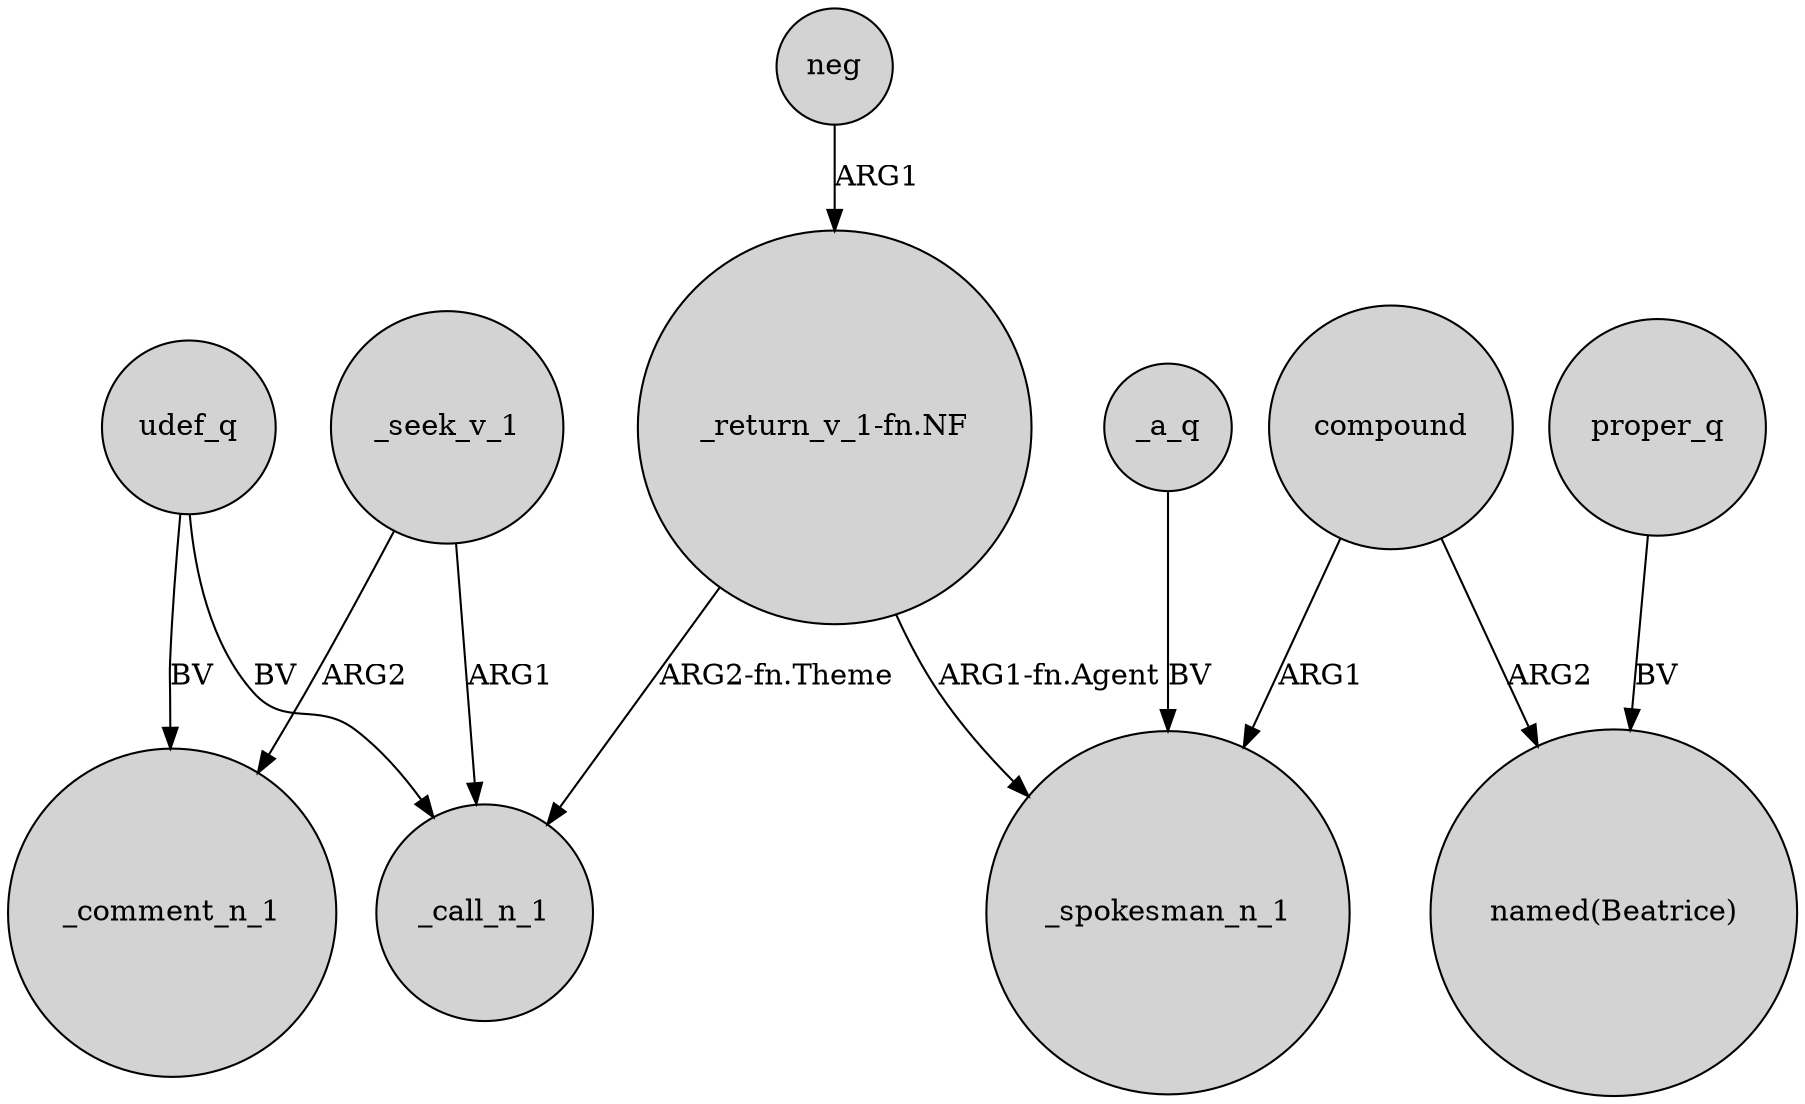 digraph {
	node [shape=circle style=filled]
	_seek_v_1 -> _comment_n_1 [label=ARG2]
	neg -> "_return_v_1-fn.NF" [label=ARG1]
	compound -> _spokesman_n_1 [label=ARG1]
	"_return_v_1-fn.NF" -> _spokesman_n_1 [label="ARG1-fn.Agent"]
	_a_q -> _spokesman_n_1 [label=BV]
	_seek_v_1 -> _call_n_1 [label=ARG1]
	compound -> "named(Beatrice)" [label=ARG2]
	proper_q -> "named(Beatrice)" [label=BV]
	"_return_v_1-fn.NF" -> _call_n_1 [label="ARG2-fn.Theme"]
	udef_q -> _comment_n_1 [label=BV]
	udef_q -> _call_n_1 [label=BV]
}

